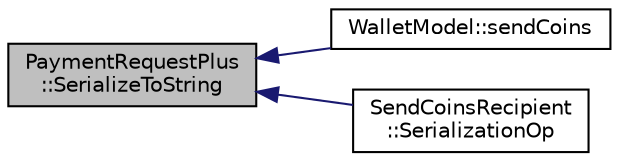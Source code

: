 digraph "PaymentRequestPlus::SerializeToString"
{
  edge [fontname="Helvetica",fontsize="10",labelfontname="Helvetica",labelfontsize="10"];
  node [fontname="Helvetica",fontsize="10",shape=record];
  rankdir="LR";
  Node59 [label="PaymentRequestPlus\l::SerializeToString",height=0.2,width=0.4,color="black", fillcolor="grey75", style="filled", fontcolor="black"];
  Node59 -> Node60 [dir="back",color="midnightblue",fontsize="10",style="solid",fontname="Helvetica"];
  Node60 [label="WalletModel::sendCoins",height=0.2,width=0.4,color="black", fillcolor="white", style="filled",URL="$class_wallet_model.html#a53443aca544c824550f21e5f87e4ec39"];
  Node59 -> Node61 [dir="back",color="midnightblue",fontsize="10",style="solid",fontname="Helvetica"];
  Node61 [label="SendCoinsRecipient\l::SerializationOp",height=0.2,width=0.4,color="black", fillcolor="white", style="filled",URL="$class_send_coins_recipient.html#ac38f39acb9c37ccd824eb4587c94da85"];
}
